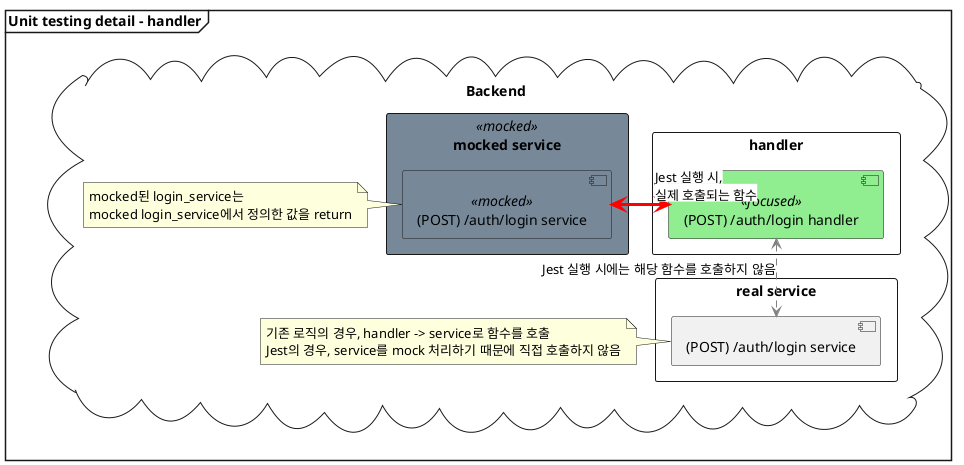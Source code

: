 @startuml 2_1_unit_test_detail
mainframe **Unit testing detail - handler**

skinparam Linetype ortho
skinparam DefaultTextAlignment left

skinparam rectangle {
  BackgroundColor<<mocked>> LightSlateGray
}
skinparam component {
  BackgroundColor<<mocked>> LightSlateGray
  BackgroundColor<<focused>> LightGreen
}

cloud Backend {
  rectangle handler {
    component "(POST) /auth/login handler" <<focused>> AS login_handler
  }
  rectangle "real service" AS real_service {
    component "(POST) /auth/login service" AS login_service
  }
  rectangle "mocked service" AS mocked_service <<mocked>> {
    component "(POST) /auth/login service" <<mocked>> AS mocked_login_service
  }
  note right of login_service
    기존 로직의 경우, handler -> service로 함수를 호출
    Jest의 경우, service를 mock 처리하기 때문에 직접 호출하지 않음
  end note

  login_handler <--> login_service #gray;line.dashed :\
    <back:white>Jest 실행 시에는 해당 함수를 호출하지 않음

  login_handler <-right[#red,thickness=3]-> mocked_login_service :\n\
    <back:white>Jest 실행 시,\n\
    <back:white>실제 호출되는 함수

  note right of mocked_login_service
    mocked된 login_service는
    mocked login_service에서 정의한 값을 return
  end note

}

@enduml